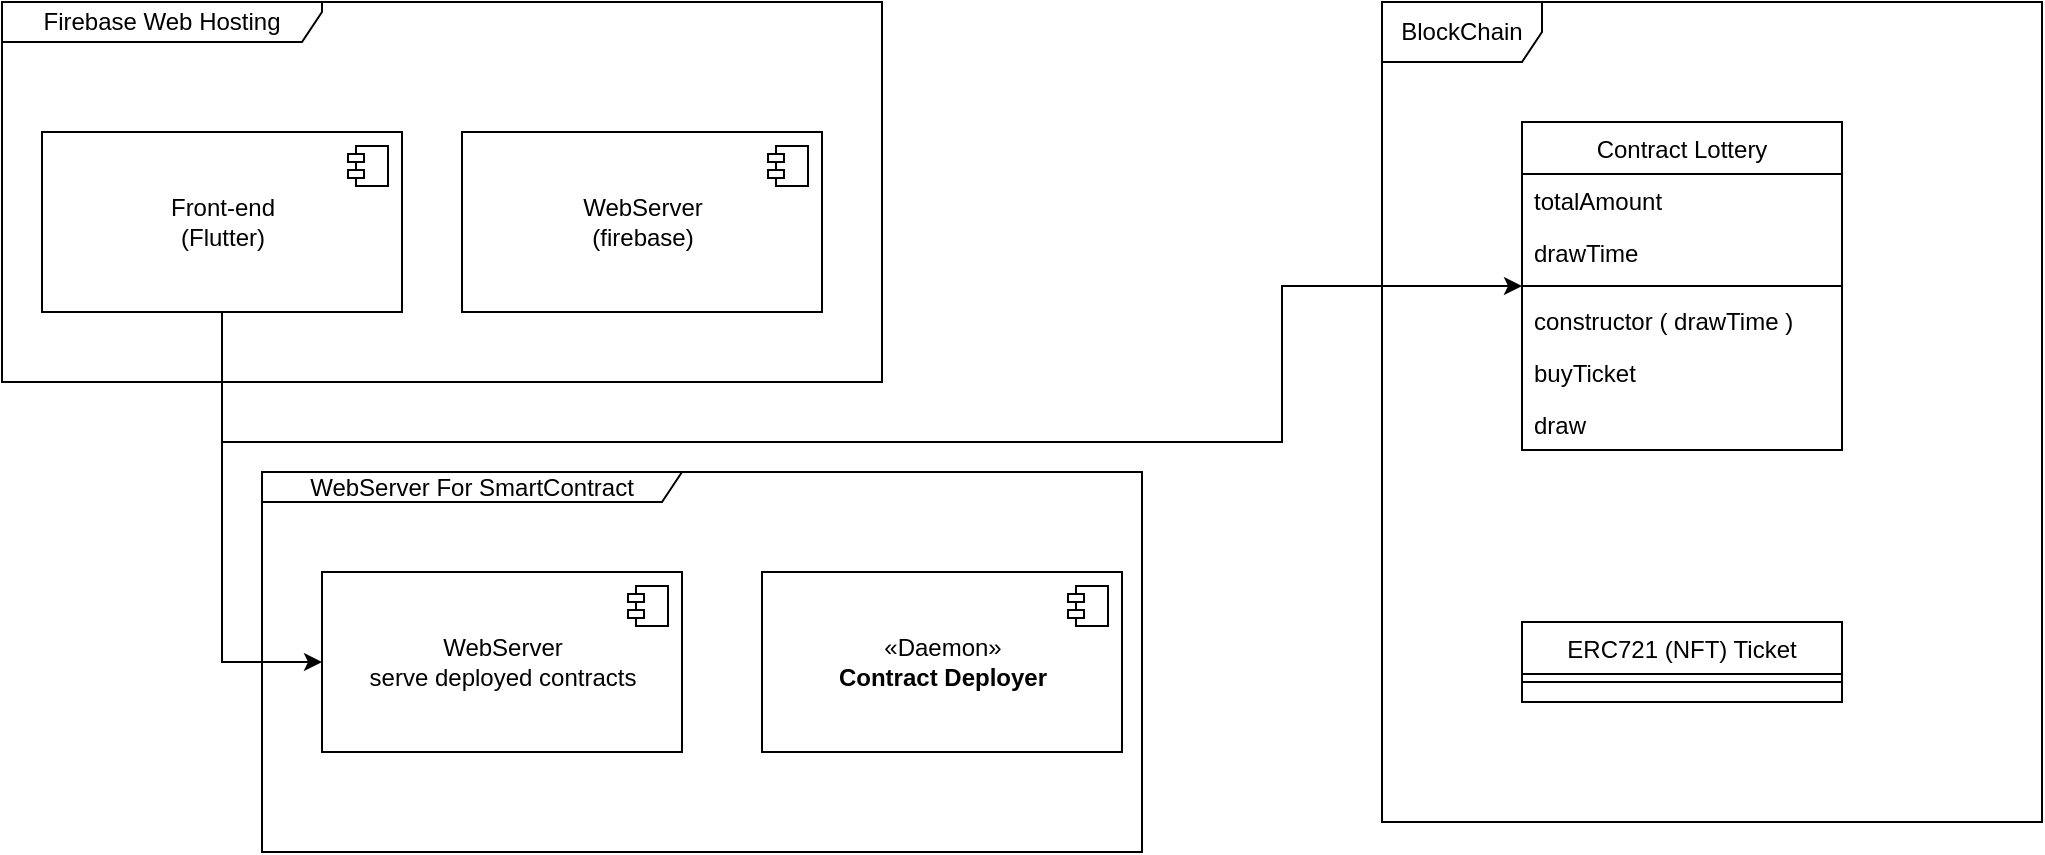 <mxfile version="20.0.4" type="github">
  <diagram id="C5RBs43oDa-KdzZeNtuy" name="Page-1">
    <mxGraphModel dx="2187" dy="1623" grid="1" gridSize="10" guides="1" tooltips="1" connect="1" arrows="1" fold="1" page="1" pageScale="1" pageWidth="827" pageHeight="1169" math="0" shadow="0">
      <root>
        <mxCell id="WIyWlLk6GJQsqaUBKTNV-0" />
        <mxCell id="WIyWlLk6GJQsqaUBKTNV-1" parent="WIyWlLk6GJQsqaUBKTNV-0" />
        <mxCell id="4f9obVL4uLRaanKrOE4g-21" value="BlockChain" style="shape=umlFrame;whiteSpace=wrap;html=1;width=80;height=30;" vertex="1" parent="WIyWlLk6GJQsqaUBKTNV-1">
          <mxGeometry x="720" y="30" width="330" height="410" as="geometry" />
        </mxCell>
        <mxCell id="4f9obVL4uLRaanKrOE4g-27" value="WebServer For SmartContract" style="shape=umlFrame;whiteSpace=wrap;html=1;width=210;height=15;" vertex="1" parent="WIyWlLk6GJQsqaUBKTNV-1">
          <mxGeometry x="160" y="265" width="440" height="190" as="geometry" />
        </mxCell>
        <mxCell id="4f9obVL4uLRaanKrOE4g-24" value="Firebase Web Hosting" style="shape=umlFrame;whiteSpace=wrap;html=1;width=160;height=20;" vertex="1" parent="WIyWlLk6GJQsqaUBKTNV-1">
          <mxGeometry x="30" y="30" width="440" height="190" as="geometry" />
        </mxCell>
        <mxCell id="zkfFHV4jXpPFQw0GAbJ--17" value="Contract Lottery" style="swimlane;fontStyle=0;align=center;verticalAlign=top;childLayout=stackLayout;horizontal=1;startSize=26;horizontalStack=0;resizeParent=1;resizeLast=0;collapsible=1;marginBottom=0;rounded=0;shadow=0;strokeWidth=1;" parent="WIyWlLk6GJQsqaUBKTNV-1" vertex="1">
          <mxGeometry x="790" y="90" width="160" height="164" as="geometry">
            <mxRectangle x="550" y="140" width="160" height="26" as="alternateBounds" />
          </mxGeometry>
        </mxCell>
        <mxCell id="zkfFHV4jXpPFQw0GAbJ--18" value="totalAmount" style="text;align=left;verticalAlign=top;spacingLeft=4;spacingRight=4;overflow=hidden;rotatable=0;points=[[0,0.5],[1,0.5]];portConstraint=eastwest;" parent="zkfFHV4jXpPFQw0GAbJ--17" vertex="1">
          <mxGeometry y="26" width="160" height="26" as="geometry" />
        </mxCell>
        <mxCell id="4f9obVL4uLRaanKrOE4g-2" value="drawTime" style="text;align=left;verticalAlign=top;spacingLeft=4;spacingRight=4;overflow=hidden;rotatable=0;points=[[0,0.5],[1,0.5]];portConstraint=eastwest;" vertex="1" parent="zkfFHV4jXpPFQw0GAbJ--17">
          <mxGeometry y="52" width="160" height="26" as="geometry" />
        </mxCell>
        <mxCell id="zkfFHV4jXpPFQw0GAbJ--23" value="" style="line;html=1;strokeWidth=1;align=left;verticalAlign=middle;spacingTop=-1;spacingLeft=3;spacingRight=3;rotatable=0;labelPosition=right;points=[];portConstraint=eastwest;" parent="zkfFHV4jXpPFQw0GAbJ--17" vertex="1">
          <mxGeometry y="78" width="160" height="8" as="geometry" />
        </mxCell>
        <mxCell id="4f9obVL4uLRaanKrOE4g-1" value="constructor ( drawTime )" style="text;align=left;verticalAlign=top;spacingLeft=4;spacingRight=4;overflow=hidden;rotatable=0;points=[[0,0.5],[1,0.5]];portConstraint=eastwest;" vertex="1" parent="zkfFHV4jXpPFQw0GAbJ--17">
          <mxGeometry y="86" width="160" height="26" as="geometry" />
        </mxCell>
        <mxCell id="zkfFHV4jXpPFQw0GAbJ--24" value="buyTicket" style="text;align=left;verticalAlign=top;spacingLeft=4;spacingRight=4;overflow=hidden;rotatable=0;points=[[0,0.5],[1,0.5]];portConstraint=eastwest;" parent="zkfFHV4jXpPFQw0GAbJ--17" vertex="1">
          <mxGeometry y="112" width="160" height="26" as="geometry" />
        </mxCell>
        <mxCell id="4f9obVL4uLRaanKrOE4g-0" value="draw" style="text;align=left;verticalAlign=top;spacingLeft=4;spacingRight=4;overflow=hidden;rotatable=0;points=[[0,0.5],[1,0.5]];portConstraint=eastwest;" vertex="1" parent="zkfFHV4jXpPFQw0GAbJ--17">
          <mxGeometry y="138" width="160" height="26" as="geometry" />
        </mxCell>
        <mxCell id="4f9obVL4uLRaanKrOE4g-3" value="ERC721 (NFT) Ticket" style="swimlane;fontStyle=0;align=center;verticalAlign=top;childLayout=stackLayout;horizontal=1;startSize=26;horizontalStack=0;resizeParent=1;resizeLast=0;collapsible=1;marginBottom=0;rounded=0;shadow=0;strokeWidth=1;" vertex="1" parent="WIyWlLk6GJQsqaUBKTNV-1">
          <mxGeometry x="790" y="340" width="160" height="40" as="geometry">
            <mxRectangle x="550" y="140" width="160" height="26" as="alternateBounds" />
          </mxGeometry>
        </mxCell>
        <mxCell id="4f9obVL4uLRaanKrOE4g-6" value="" style="line;html=1;strokeWidth=1;align=left;verticalAlign=middle;spacingTop=-1;spacingLeft=3;spacingRight=3;rotatable=0;labelPosition=right;points=[];portConstraint=eastwest;" vertex="1" parent="4f9obVL4uLRaanKrOE4g-3">
          <mxGeometry y="26" width="160" height="8" as="geometry" />
        </mxCell>
        <mxCell id="4f9obVL4uLRaanKrOE4g-17" value="«Daemon»&lt;br&gt;&lt;b&gt;Contract Deployer&lt;/b&gt;" style="html=1;dropTarget=0;" vertex="1" parent="WIyWlLk6GJQsqaUBKTNV-1">
          <mxGeometry x="410" y="315" width="180" height="90" as="geometry" />
        </mxCell>
        <mxCell id="4f9obVL4uLRaanKrOE4g-18" value="" style="shape=module;jettyWidth=8;jettyHeight=4;" vertex="1" parent="4f9obVL4uLRaanKrOE4g-17">
          <mxGeometry x="1" width="20" height="20" relative="1" as="geometry">
            <mxPoint x="-27" y="7" as="offset" />
          </mxGeometry>
        </mxCell>
        <mxCell id="4f9obVL4uLRaanKrOE4g-22" value="WebServer&lt;br&gt;(firebase)" style="html=1;dropTarget=0;" vertex="1" parent="WIyWlLk6GJQsqaUBKTNV-1">
          <mxGeometry x="260" y="95" width="180" height="90" as="geometry" />
        </mxCell>
        <mxCell id="4f9obVL4uLRaanKrOE4g-23" value="" style="shape=module;jettyWidth=8;jettyHeight=4;" vertex="1" parent="4f9obVL4uLRaanKrOE4g-22">
          <mxGeometry x="1" width="20" height="20" relative="1" as="geometry">
            <mxPoint x="-27" y="7" as="offset" />
          </mxGeometry>
        </mxCell>
        <mxCell id="4f9obVL4uLRaanKrOE4g-30" value="" style="edgeStyle=orthogonalEdgeStyle;rounded=0;orthogonalLoop=1;jettySize=auto;html=1;entryX=0;entryY=0.5;entryDx=0;entryDy=0;" edge="1" parent="WIyWlLk6GJQsqaUBKTNV-1" source="4f9obVL4uLRaanKrOE4g-25" target="4f9obVL4uLRaanKrOE4g-28">
          <mxGeometry relative="1" as="geometry">
            <Array as="points">
              <mxPoint x="140" y="360" />
            </Array>
          </mxGeometry>
        </mxCell>
        <mxCell id="4f9obVL4uLRaanKrOE4g-25" value="Front-end&lt;br&gt;(Flutter)" style="html=1;dropTarget=0;" vertex="1" parent="WIyWlLk6GJQsqaUBKTNV-1">
          <mxGeometry x="50" y="95" width="180" height="90" as="geometry" />
        </mxCell>
        <mxCell id="4f9obVL4uLRaanKrOE4g-26" value="" style="shape=module;jettyWidth=8;jettyHeight=4;" vertex="1" parent="4f9obVL4uLRaanKrOE4g-25">
          <mxGeometry x="1" width="20" height="20" relative="1" as="geometry">
            <mxPoint x="-27" y="7" as="offset" />
          </mxGeometry>
        </mxCell>
        <mxCell id="4f9obVL4uLRaanKrOE4g-28" value="WebServer&lt;br&gt;serve deployed contracts" style="html=1;dropTarget=0;" vertex="1" parent="WIyWlLk6GJQsqaUBKTNV-1">
          <mxGeometry x="190" y="315" width="180" height="90" as="geometry" />
        </mxCell>
        <mxCell id="4f9obVL4uLRaanKrOE4g-29" value="" style="shape=module;jettyWidth=8;jettyHeight=4;" vertex="1" parent="4f9obVL4uLRaanKrOE4g-28">
          <mxGeometry x="1" width="20" height="20" relative="1" as="geometry">
            <mxPoint x="-27" y="7" as="offset" />
          </mxGeometry>
        </mxCell>
        <mxCell id="4f9obVL4uLRaanKrOE4g-31" value="" style="edgeStyle=orthogonalEdgeStyle;rounded=0;orthogonalLoop=1;jettySize=auto;html=1;" edge="1" parent="WIyWlLk6GJQsqaUBKTNV-1" source="4f9obVL4uLRaanKrOE4g-25" target="zkfFHV4jXpPFQw0GAbJ--17">
          <mxGeometry relative="1" as="geometry">
            <mxPoint x="150" y="195" as="sourcePoint" />
            <mxPoint x="670" y="220" as="targetPoint" />
            <Array as="points">
              <mxPoint x="140" y="250" />
              <mxPoint x="670" y="250" />
              <mxPoint x="670" y="172" />
            </Array>
          </mxGeometry>
        </mxCell>
      </root>
    </mxGraphModel>
  </diagram>
</mxfile>
